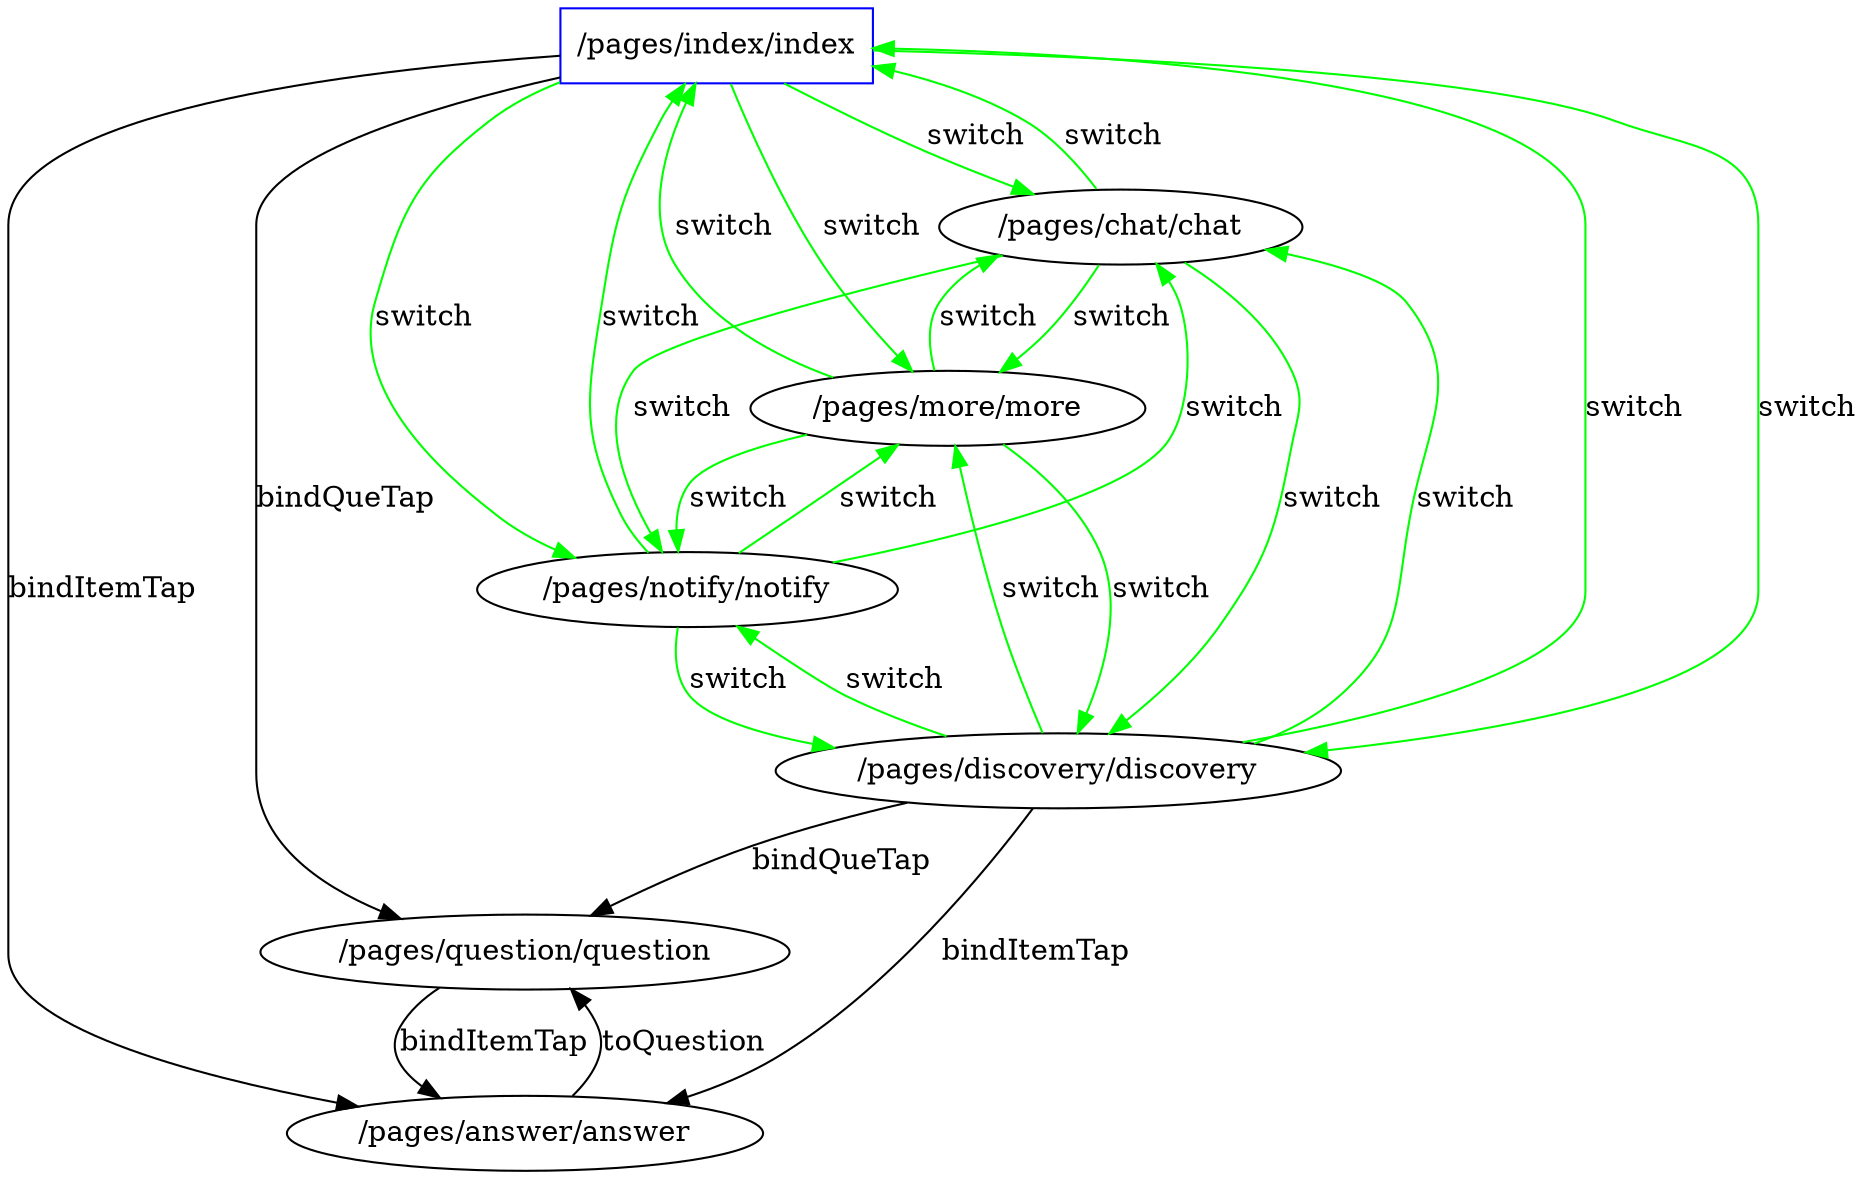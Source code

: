 // UI State Transfer Diagram
digraph {
	"/pages/index/index" [label="/pages/index/index" color=blue shape=rectangle]
	"/pages/chat/chat" [label="/pages/chat/chat"]
	"/pages/answer/answer" [label="/pages/answer/answer"]
	"/pages/discovery/discovery" [label="/pages/discovery/discovery"]
	"/pages/question/question" [label="/pages/question/question"]
	"/pages/notify/notify" [label="/pages/notify/notify"]
	"/pages/more/more" [label="/pages/more/more"]
	"/pages/index/index" -> "/pages/discovery/discovery" [label=switch color=green]
	"/pages/index/index" -> "/pages/notify/notify" [label=switch color=green]
	"/pages/index/index" -> "/pages/chat/chat" [label=switch color=green]
	"/pages/index/index" -> "/pages/more/more" [label=switch color=green]
	"/pages/discovery/discovery" -> "/pages/index/index" [label=switch color=green]
	"/pages/discovery/discovery" -> "/pages/notify/notify" [label=switch color=green]
	"/pages/discovery/discovery" -> "/pages/chat/chat" [label=switch color=green]
	"/pages/discovery/discovery" -> "/pages/more/more" [label=switch color=green]
	"/pages/notify/notify" -> "/pages/index/index" [label=switch color=green]
	"/pages/notify/notify" -> "/pages/discovery/discovery" [label=switch color=green]
	"/pages/notify/notify" -> "/pages/chat/chat" [label=switch color=green]
	"/pages/notify/notify" -> "/pages/more/more" [label=switch color=green]
	"/pages/chat/chat" -> "/pages/index/index" [label=switch color=green]
	"/pages/chat/chat" -> "/pages/discovery/discovery" [label=switch color=green]
	"/pages/chat/chat" -> "/pages/notify/notify" [label=switch color=green]
	"/pages/chat/chat" -> "/pages/more/more" [label=switch color=green]
	"/pages/more/more" -> "/pages/index/index" [label=switch color=green]
	"/pages/more/more" -> "/pages/discovery/discovery" [label=switch color=green]
	"/pages/more/more" -> "/pages/notify/notify" [label=switch color=green]
	"/pages/more/more" -> "/pages/chat/chat" [label=switch color=green]
	"/pages/index/index" -> "/pages/answer/answer" [label=bindItemTap]
	"/pages/index/index" -> "/pages/question/question" [label=bindQueTap]
	"/pages/discovery/discovery" -> "/pages/answer/answer" [label=bindItemTap]
	"/pages/discovery/discovery" -> "/pages/question/question" [label=bindQueTap]
	"/pages/answer/answer" -> "/pages/question/question" [label=toQuestion]
	"/pages/question/question" -> "/pages/answer/answer" [label=bindItemTap]
}
